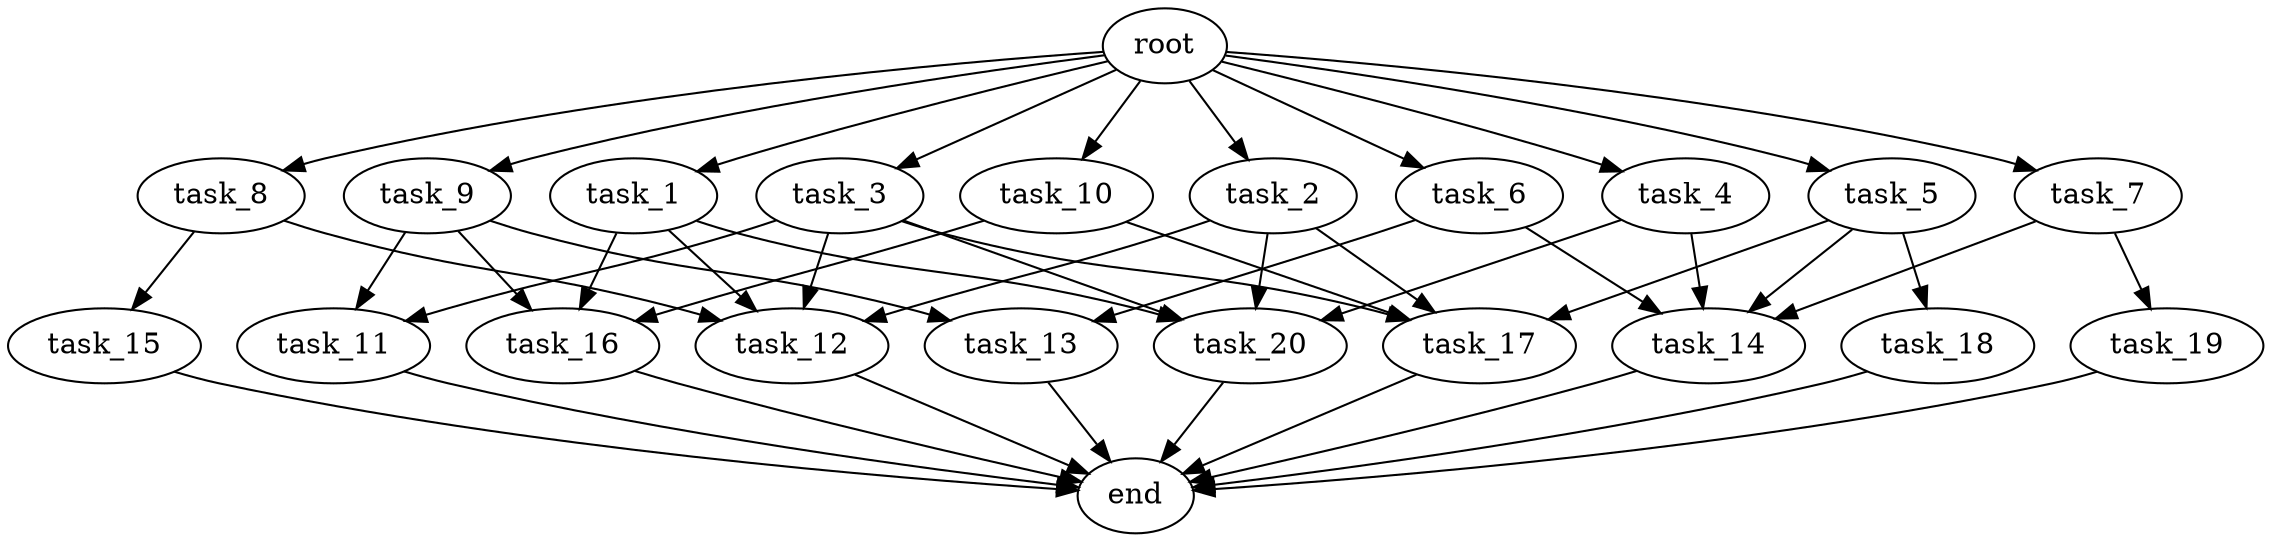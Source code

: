 digraph G {
  root [size="0.000000e+00"];
  task_1 [size="7.735776e+09"];
  task_2 [size="2.972270e+08"];
  task_3 [size="2.733997e+09"];
  task_4 [size="9.925866e+09"];
  task_5 [size="4.906544e+09"];
  task_6 [size="3.558756e+09"];
  task_7 [size="9.411487e+09"];
  task_8 [size="4.319048e+09"];
  task_9 [size="6.797269e+09"];
  task_10 [size="6.607058e+09"];
  task_11 [size="8.578555e+08"];
  task_12 [size="6.186540e+09"];
  task_13 [size="7.980754e+09"];
  task_14 [size="7.131372e+09"];
  task_15 [size="8.212981e+08"];
  task_16 [size="1.543055e+09"];
  task_17 [size="7.117060e+09"];
  task_18 [size="6.339375e+09"];
  task_19 [size="7.396813e+09"];
  task_20 [size="3.167466e+09"];
  end [size="0.000000e+00"];

  root -> task_1 [size="1.000000e-12"];
  root -> task_2 [size="1.000000e-12"];
  root -> task_3 [size="1.000000e-12"];
  root -> task_4 [size="1.000000e-12"];
  root -> task_5 [size="1.000000e-12"];
  root -> task_6 [size="1.000000e-12"];
  root -> task_7 [size="1.000000e-12"];
  root -> task_8 [size="1.000000e-12"];
  root -> task_9 [size="1.000000e-12"];
  root -> task_10 [size="1.000000e-12"];
  task_1 -> task_12 [size="1.546635e+08"];
  task_1 -> task_16 [size="5.143518e+07"];
  task_1 -> task_20 [size="7.918664e+07"];
  task_2 -> task_12 [size="1.546635e+08"];
  task_2 -> task_17 [size="1.779265e+08"];
  task_2 -> task_20 [size="7.918664e+07"];
  task_3 -> task_11 [size="4.289277e+07"];
  task_3 -> task_12 [size="1.546635e+08"];
  task_3 -> task_17 [size="1.779265e+08"];
  task_3 -> task_20 [size="7.918664e+07"];
  task_4 -> task_14 [size="1.782843e+08"];
  task_4 -> task_20 [size="7.918664e+07"];
  task_5 -> task_14 [size="1.782843e+08"];
  task_5 -> task_17 [size="1.779265e+08"];
  task_5 -> task_18 [size="6.339375e+08"];
  task_6 -> task_13 [size="3.990377e+08"];
  task_6 -> task_14 [size="1.782843e+08"];
  task_7 -> task_14 [size="1.782843e+08"];
  task_7 -> task_19 [size="7.396813e+08"];
  task_8 -> task_12 [size="1.546635e+08"];
  task_8 -> task_15 [size="8.212981e+07"];
  task_9 -> task_11 [size="4.289277e+07"];
  task_9 -> task_13 [size="3.990377e+08"];
  task_9 -> task_16 [size="5.143518e+07"];
  task_10 -> task_16 [size="5.143518e+07"];
  task_10 -> task_17 [size="1.779265e+08"];
  task_11 -> end [size="1.000000e-12"];
  task_12 -> end [size="1.000000e-12"];
  task_13 -> end [size="1.000000e-12"];
  task_14 -> end [size="1.000000e-12"];
  task_15 -> end [size="1.000000e-12"];
  task_16 -> end [size="1.000000e-12"];
  task_17 -> end [size="1.000000e-12"];
  task_18 -> end [size="1.000000e-12"];
  task_19 -> end [size="1.000000e-12"];
  task_20 -> end [size="1.000000e-12"];
}
